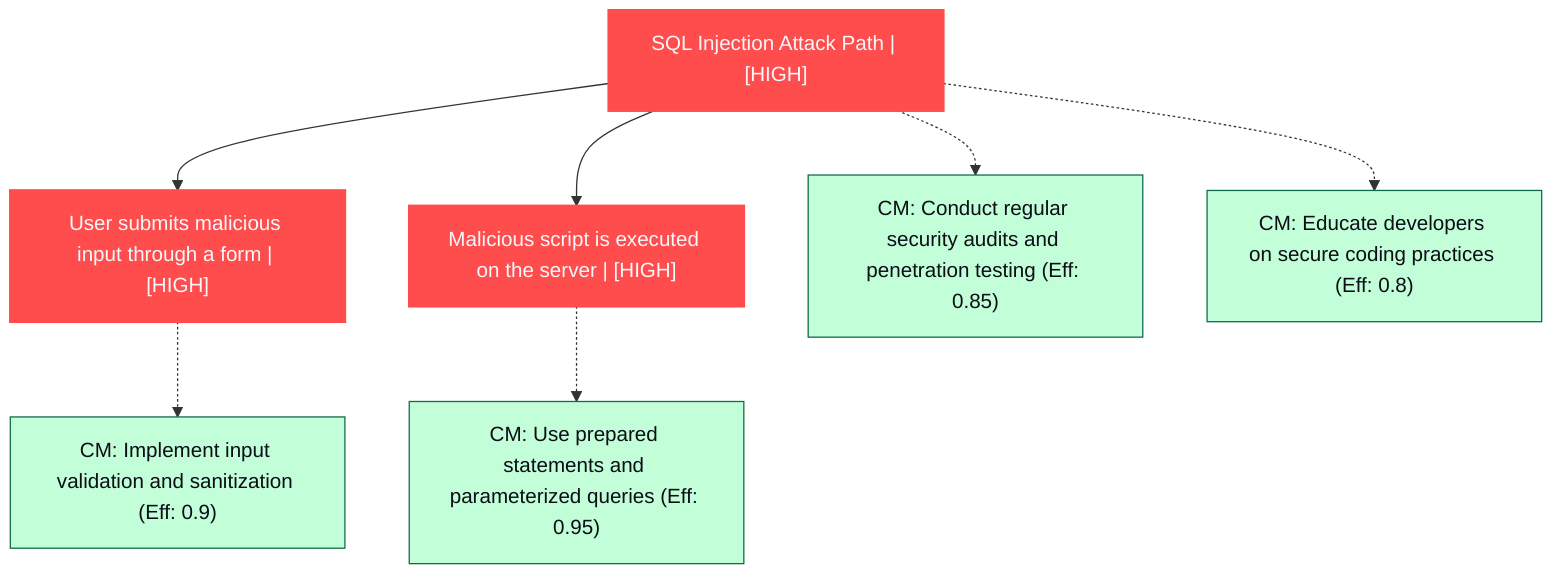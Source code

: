 graph TB
  node_01K66GV2QG3H46SP6SVKSTTSVW["SQL Injection Attack Path | [HIGH]"]:::highRisk
  node_01K66GV2QG3H46SP6SVKSTTSV1["User submits malicious input through a form | [HIGH]"]:::highRisk
  node_01K66GV2QG3H46SP6SVKSTTSV1_cm_0["CM: Implement input validation and sanitization (Eff: 0.9)"]:::countermeasure
  node_01K66GV2QG3H46SP6SVKSTTSV2["Malicious script is executed on the server | [HIGH]"]:::highRisk
  node_01K66GV2QG3H46SP6SVKSTTSV2_cm_0["CM: Use prepared statements and parameterized queries (Eff: 0.95)"]:::countermeasure
  node_01K66GV2QG3H46SP6SVKSTTSVW_cm_0["CM: Conduct regular security audits and penetration testing (Eff: 0.85)"]:::countermeasure
  node_01K66GV2QG3H46SP6SVKSTTSVW_cm_1["CM: Educate developers on secure coding practices (Eff: 0.8)"]:::countermeasure

  node_01K66GV2QG3H46SP6SVKSTTSVW --> node_01K66GV2QG3H46SP6SVKSTTSV1
  node_01K66GV2QG3H46SP6SVKSTTSV1 -.-> node_01K66GV2QG3H46SP6SVKSTTSV1_cm_0
  node_01K66GV2QG3H46SP6SVKSTTSVW --> node_01K66GV2QG3H46SP6SVKSTTSV2
  node_01K66GV2QG3H46SP6SVKSTTSV2 -.-> node_01K66GV2QG3H46SP6SVKSTTSV2_cm_0
  node_01K66GV2QG3H46SP6SVKSTTSVW -.-> node_01K66GV2QG3H46SP6SVKSTTSVW_cm_0
  node_01K66GV2QG3H46SP6SVKSTTSVW -.-> node_01K66GV2QG3H46SP6SVKSTTSVW_cm_1

  classDef andNode fill:#FF4C4C,stroke:#FF4C4C,stroke-width:2px,color:#F5F7FA
  classDef orNode fill:#36FF8F,stroke:#36FF8F,stroke-width:2px,color:#0B0D17
  classDef leafNode fill:#29ABE2,stroke:#29ABE2,stroke-width:2px,color:#F5F7FA
  classDef highRisk fill:#FF4C4C,color:#F5F7FA,stroke:#FF4C4C,stroke-width:2px
  classDef mediumRisk fill:#FFD300,stroke:#FFD300,stroke-width:1px,color:#0B0D17
  classDef lowRisk fill:#FFF2B3,stroke:#FFF2B3,stroke-width:1px,color:#0B0D17
  classDef countermeasure fill:#C2FFD8,stroke:#106B49,stroke-width:1px,color:#0B0D17
  classDef reference fill:#A259FF,stroke:#c3a4ff,stroke-width:1px,stroke-dasharray:3 3,color:#F5F7FA
  classDef mitreNode stroke-dasharray:5 5
  classDef note fill:#ffffcc,stroke:#ffcc00,stroke-width:2px,stroke-dasharray:5 5